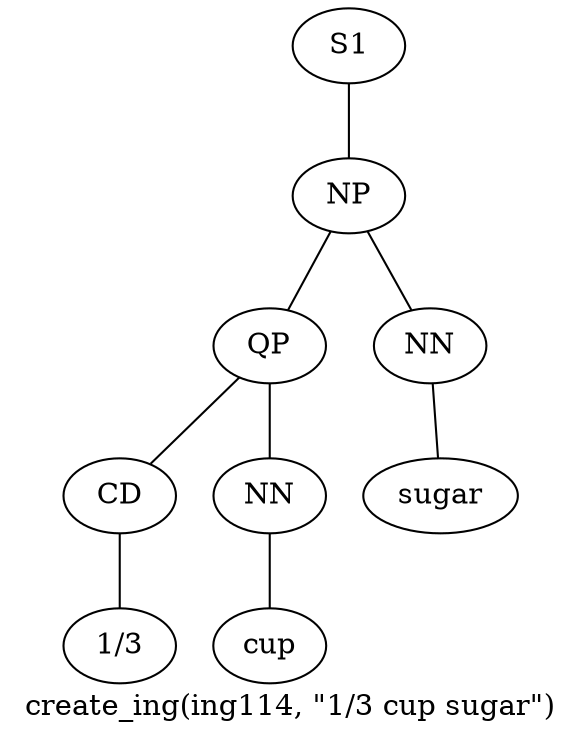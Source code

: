 graph SyntaxGraph {
	label = "create_ing(ing114, \"1/3 cup sugar\")";
	Node0 [label="S1"];
	Node1 [label="NP"];
	Node2 [label="QP"];
	Node3 [label="CD"];
	Node4 [label="1/3"];
	Node5 [label="NN"];
	Node6 [label="cup"];
	Node7 [label="NN"];
	Node8 [label="sugar"];

	Node0 -- Node1;
	Node1 -- Node2;
	Node1 -- Node7;
	Node2 -- Node3;
	Node2 -- Node5;
	Node3 -- Node4;
	Node5 -- Node6;
	Node7 -- Node8;
}